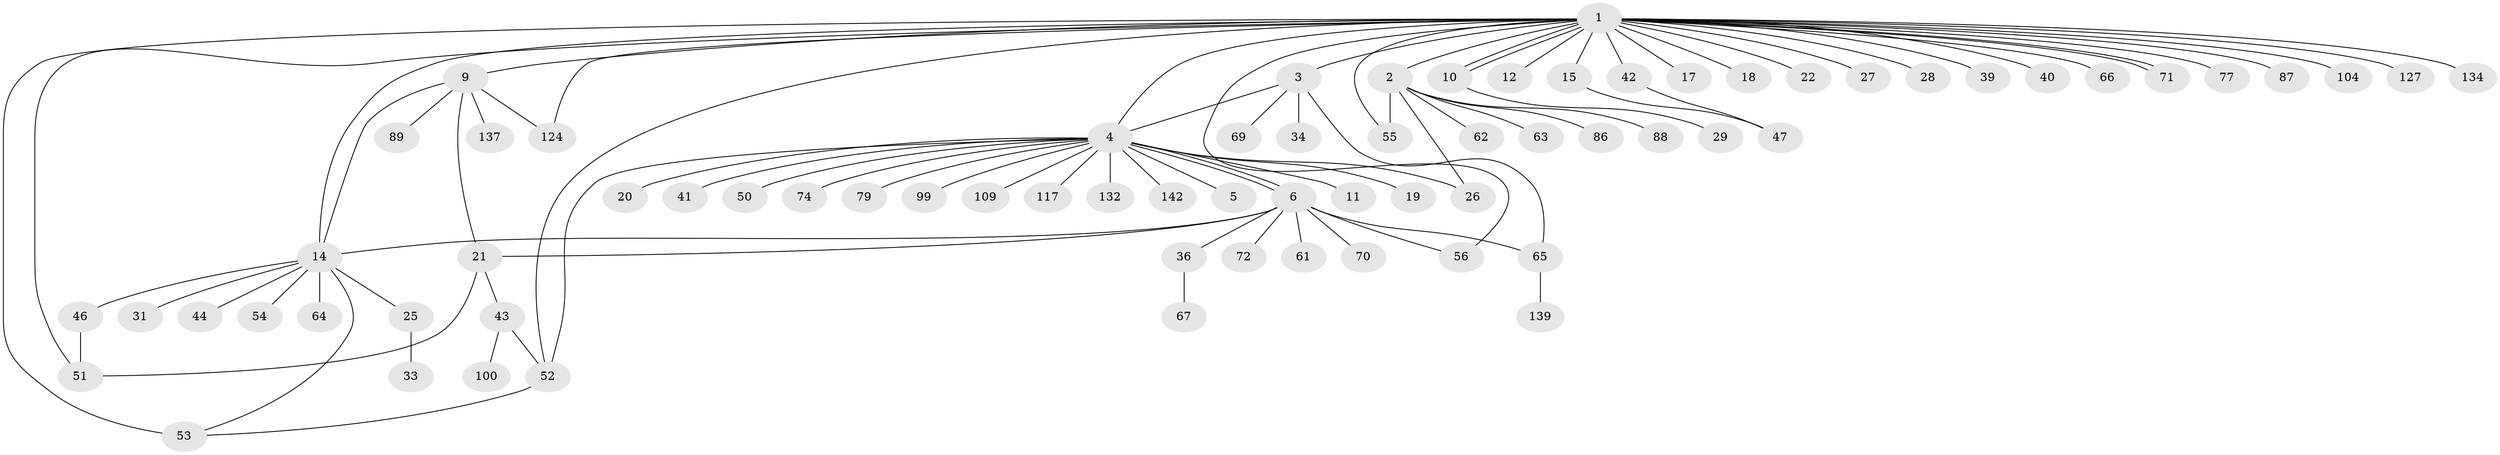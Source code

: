 // original degree distribution, {32: 0.006944444444444444, 7: 0.013888888888888888, 5: 0.020833333333333332, 19: 0.006944444444444444, 2: 0.16666666666666666, 18: 0.006944444444444444, 6: 0.027777777777777776, 1: 0.6111111111111112, 3: 0.08333333333333333, 4: 0.05555555555555555}
// Generated by graph-tools (version 1.1) at 2025/14/03/09/25 04:14:22]
// undirected, 72 vertices, 90 edges
graph export_dot {
graph [start="1"]
  node [color=gray90,style=filled];
  1;
  2;
  3;
  4;
  5 [super="+113"];
  6 [super="+48+7+58+128+133+140+96+112+141+80+8+30"];
  9;
  10 [super="+45+73+13"];
  11;
  12 [super="+35"];
  14 [super="+107+23+57"];
  15 [super="+138"];
  17;
  18 [super="+126"];
  19;
  20;
  21 [super="+116+37"];
  22 [super="+97+122+38"];
  25 [super="+81+130"];
  26 [super="+76+32"];
  27;
  28;
  29;
  31;
  33;
  34 [super="+110+144"];
  36;
  39;
  40 [super="+143+123"];
  41;
  42 [super="+59"];
  43 [super="+105"];
  44;
  46 [super="+106"];
  47 [super="+93"];
  50;
  51 [super="+129"];
  52 [super="+91+85"];
  53 [super="+68+90+103"];
  54;
  55;
  56 [super="+94"];
  61;
  62;
  63;
  64;
  65 [super="+95+136+82"];
  66;
  67;
  69;
  70;
  71 [super="+75"];
  72;
  74;
  77;
  79;
  86;
  87;
  88;
  89;
  99 [super="+111+102"];
  100;
  104;
  109;
  117;
  124;
  127;
  132;
  134;
  137;
  139;
  142;
  1 -- 2;
  1 -- 3;
  1 -- 4;
  1 -- 9;
  1 -- 10;
  1 -- 10;
  1 -- 12;
  1 -- 14;
  1 -- 15;
  1 -- 17;
  1 -- 18;
  1 -- 22;
  1 -- 27;
  1 -- 28;
  1 -- 39;
  1 -- 40;
  1 -- 42;
  1 -- 51;
  1 -- 53 [weight=2];
  1 -- 55;
  1 -- 56;
  1 -- 66;
  1 -- 71;
  1 -- 71;
  1 -- 77;
  1 -- 87;
  1 -- 104;
  1 -- 124;
  1 -- 127;
  1 -- 134;
  1 -- 52;
  2 -- 26;
  2 -- 55;
  2 -- 62;
  2 -- 63;
  2 -- 86;
  2 -- 88;
  3 -- 4;
  3 -- 34;
  3 -- 65;
  3 -- 69;
  4 -- 5;
  4 -- 6;
  4 -- 6;
  4 -- 11;
  4 -- 19;
  4 -- 20;
  4 -- 41;
  4 -- 50;
  4 -- 52;
  4 -- 74;
  4 -- 79;
  4 -- 99;
  4 -- 109;
  4 -- 117;
  4 -- 132;
  4 -- 142;
  4 -- 26;
  6 -- 36;
  6 -- 61;
  6 -- 72;
  6 -- 65;
  6 -- 21;
  6 -- 70;
  6 -- 14;
  6 -- 56;
  9 -- 21;
  9 -- 89;
  9 -- 124;
  9 -- 137;
  9 -- 14;
  10 -- 29;
  14 -- 46;
  14 -- 64;
  14 -- 53;
  14 -- 54;
  14 -- 25;
  14 -- 44;
  14 -- 31;
  15 -- 47;
  21 -- 43;
  21 -- 51;
  25 -- 33;
  36 -- 67;
  42 -- 47;
  43 -- 52;
  43 -- 100;
  46 -- 51;
  52 -- 53;
  65 -- 139;
}
